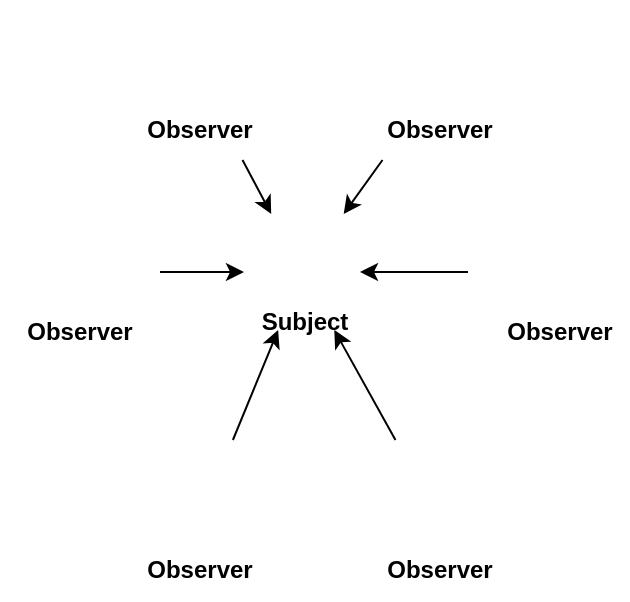 <mxfile version="19.0.3" type="device"><diagram id="i1jMRZWM9gF5ccQN9Unt" name="Page-1"><mxGraphModel dx="716" dy="370" grid="1" gridSize="10" guides="1" tooltips="1" connect="1" arrows="1" fold="1" page="1" pageScale="1" pageWidth="827" pageHeight="1169" math="0" shadow="0"><root><mxCell id="0"/><mxCell id="1" parent="0"/><mxCell id="dy1ziyp6iIzJ3vTx8hFJ-22" style="edgeStyle=none;rounded=0;orthogonalLoop=1;jettySize=auto;html=1;startArrow=classic;startFill=1;endArrow=none;endFill=0;" edge="1" parent="1" source="dy1ziyp6iIzJ3vTx8hFJ-1" target="dy1ziyp6iIzJ3vTx8hFJ-15"><mxGeometry relative="1" as="geometry"/></mxCell><mxCell id="dy1ziyp6iIzJ3vTx8hFJ-23" style="edgeStyle=none;rounded=0;orthogonalLoop=1;jettySize=auto;html=1;exitX=0;exitY=0.5;exitDx=0;exitDy=0;startArrow=classic;startFill=1;endArrow=none;endFill=0;" edge="1" parent="1" source="dy1ziyp6iIzJ3vTx8hFJ-1" target="dy1ziyp6iIzJ3vTx8hFJ-16"><mxGeometry relative="1" as="geometry"/></mxCell><mxCell id="dy1ziyp6iIzJ3vTx8hFJ-25" style="edgeStyle=none;rounded=0;orthogonalLoop=1;jettySize=auto;html=1;startArrow=classic;startFill=1;endArrow=none;endFill=0;" edge="1" parent="1" source="dy1ziyp6iIzJ3vTx8hFJ-1" target="dy1ziyp6iIzJ3vTx8hFJ-21"><mxGeometry relative="1" as="geometry"/></mxCell><mxCell id="dy1ziyp6iIzJ3vTx8hFJ-26" style="edgeStyle=none;rounded=0;orthogonalLoop=1;jettySize=auto;html=1;startArrow=classic;startFill=1;endArrow=none;endFill=0;" edge="1" parent="1" source="dy1ziyp6iIzJ3vTx8hFJ-1" target="dy1ziyp6iIzJ3vTx8hFJ-20"><mxGeometry relative="1" as="geometry"/></mxCell><mxCell id="dy1ziyp6iIzJ3vTx8hFJ-27" style="edgeStyle=none;rounded=0;orthogonalLoop=1;jettySize=auto;html=1;startArrow=classic;startFill=1;endArrow=none;endFill=0;" edge="1" parent="1" source="dy1ziyp6iIzJ3vTx8hFJ-1" target="dy1ziyp6iIzJ3vTx8hFJ-19"><mxGeometry relative="1" as="geometry"/></mxCell><mxCell id="dy1ziyp6iIzJ3vTx8hFJ-1" value="" style="shape=image;html=1;verticalAlign=top;verticalLabelPosition=bottom;labelBackgroundColor=#ffffff;imageAspect=0;aspect=fixed;image=https://cdn1.iconfinder.com/data/icons/unicons-line-vol-5/24/restaurant-128.png" vertex="1" parent="1"><mxGeometry x="302" y="247" width="58" height="58" as="geometry"/></mxCell><mxCell id="dy1ziyp6iIzJ3vTx8hFJ-24" style="edgeStyle=none;rounded=0;orthogonalLoop=1;jettySize=auto;html=1;startArrow=classic;startFill=1;endArrow=none;endFill=0;" edge="1" parent="1" source="dy1ziyp6iIzJ3vTx8hFJ-1" target="dy1ziyp6iIzJ3vTx8hFJ-17"><mxGeometry relative="1" as="geometry"/></mxCell><mxCell id="dy1ziyp6iIzJ3vTx8hFJ-11" value="Subject" style="text;html=1;align=center;verticalAlign=middle;resizable=0;points=[];autosize=1;strokeColor=none;fillColor=none;fontStyle=1" vertex="1" parent="1"><mxGeometry x="302" y="291" width="60" height="20" as="geometry"/></mxCell><mxCell id="dy1ziyp6iIzJ3vTx8hFJ-15" value="" style="shape=image;html=1;verticalAlign=top;verticalLabelPosition=bottom;labelBackgroundColor=#ffffff;imageAspect=0;aspect=fixed;image=https://cdn2.iconfinder.com/data/icons/elasto-online-store/26/00-ELASTOFONT-STORE-READY_eye-128.png" vertex="1" parent="1"><mxGeometry x="240" y="140" width="80" height="80" as="geometry"/></mxCell><mxCell id="dy1ziyp6iIzJ3vTx8hFJ-16" value="" style="shape=image;html=1;verticalAlign=top;verticalLabelPosition=bottom;labelBackgroundColor=#ffffff;imageAspect=0;aspect=fixed;image=https://cdn2.iconfinder.com/data/icons/elasto-online-store/26/00-ELASTOFONT-STORE-READY_eye-128.png" vertex="1" parent="1"><mxGeometry x="180" y="236" width="80" height="80" as="geometry"/></mxCell><mxCell id="dy1ziyp6iIzJ3vTx8hFJ-17" value="" style="shape=image;html=1;verticalAlign=top;verticalLabelPosition=bottom;labelBackgroundColor=#ffffff;imageAspect=0;aspect=fixed;image=https://cdn2.iconfinder.com/data/icons/elasto-online-store/26/00-ELASTOFONT-STORE-READY_eye-128.png" vertex="1" parent="1"><mxGeometry x="240" y="360" width="80" height="80" as="geometry"/></mxCell><mxCell id="dy1ziyp6iIzJ3vTx8hFJ-19" value="" style="shape=image;html=1;verticalAlign=top;verticalLabelPosition=bottom;labelBackgroundColor=#ffffff;imageAspect=0;aspect=fixed;image=https://cdn2.iconfinder.com/data/icons/elasto-online-store/26/00-ELASTOFONT-STORE-READY_eye-128.png" vertex="1" parent="1"><mxGeometry x="360" y="140" width="80" height="80" as="geometry"/></mxCell><mxCell id="dy1ziyp6iIzJ3vTx8hFJ-20" value="" style="shape=image;html=1;verticalAlign=top;verticalLabelPosition=bottom;labelBackgroundColor=#ffffff;imageAspect=0;aspect=fixed;image=https://cdn2.iconfinder.com/data/icons/elasto-online-store/26/00-ELASTOFONT-STORE-READY_eye-128.png" vertex="1" parent="1"><mxGeometry x="414" y="236" width="80" height="80" as="geometry"/></mxCell><mxCell id="dy1ziyp6iIzJ3vTx8hFJ-21" value="" style="shape=image;html=1;verticalAlign=top;verticalLabelPosition=bottom;labelBackgroundColor=#ffffff;imageAspect=0;aspect=fixed;image=https://cdn2.iconfinder.com/data/icons/elasto-online-store/26/00-ELASTOFONT-STORE-READY_eye-128.png" vertex="1" parent="1"><mxGeometry x="360" y="360" width="80" height="80" as="geometry"/></mxCell><mxCell id="dy1ziyp6iIzJ3vTx8hFJ-31" value="&lt;b&gt;Observer&lt;/b&gt;" style="text;html=1;strokeColor=none;fillColor=none;align=center;verticalAlign=middle;whiteSpace=wrap;rounded=0;" vertex="1" parent="1"><mxGeometry x="250" y="190" width="60" height="30" as="geometry"/></mxCell><mxCell id="dy1ziyp6iIzJ3vTx8hFJ-32" value="&lt;b&gt;Observer&lt;/b&gt;" style="text;html=1;strokeColor=none;fillColor=none;align=center;verticalAlign=middle;whiteSpace=wrap;rounded=0;" vertex="1" parent="1"><mxGeometry x="370" y="190" width="60" height="30" as="geometry"/></mxCell><mxCell id="dy1ziyp6iIzJ3vTx8hFJ-33" value="&lt;b&gt;Observer&lt;/b&gt;" style="text;html=1;strokeColor=none;fillColor=none;align=center;verticalAlign=middle;whiteSpace=wrap;rounded=0;" vertex="1" parent="1"><mxGeometry x="430" y="291" width="60" height="30" as="geometry"/></mxCell><mxCell id="dy1ziyp6iIzJ3vTx8hFJ-34" value="&lt;b&gt;Observer&lt;/b&gt;" style="text;html=1;strokeColor=none;fillColor=none;align=center;verticalAlign=middle;whiteSpace=wrap;rounded=0;" vertex="1" parent="1"><mxGeometry x="370" y="410" width="60" height="30" as="geometry"/></mxCell><mxCell id="dy1ziyp6iIzJ3vTx8hFJ-35" value="&lt;b&gt;Observer&lt;/b&gt;" style="text;html=1;strokeColor=none;fillColor=none;align=center;verticalAlign=middle;whiteSpace=wrap;rounded=0;" vertex="1" parent="1"><mxGeometry x="250" y="410" width="60" height="30" as="geometry"/></mxCell><mxCell id="dy1ziyp6iIzJ3vTx8hFJ-36" value="&lt;b&gt;Observer&lt;/b&gt;" style="text;html=1;strokeColor=none;fillColor=none;align=center;verticalAlign=middle;whiteSpace=wrap;rounded=0;" vertex="1" parent="1"><mxGeometry x="190" y="291" width="60" height="30" as="geometry"/></mxCell></root></mxGraphModel></diagram></mxfile>